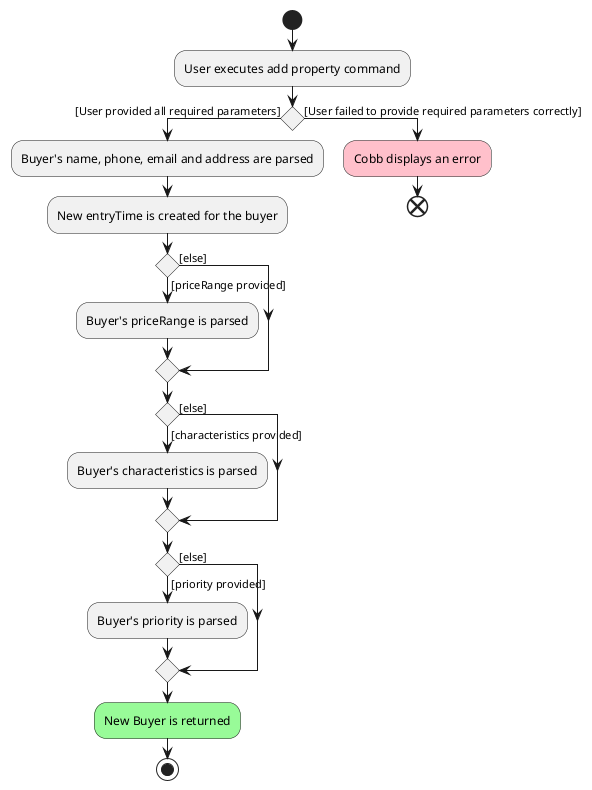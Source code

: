 
@startuml
start
:User executes add property command;

'Since the beta syntax does not support placing the condition outside the
'diamond we place it as the true branch instead.

if () then ([User provided all required parameters])
:Buyer's name, phone, email and address are parsed;
:New entryTime is created for the buyer;
if () then ([priceRange provided])
:Buyer's priceRange is parsed;
else([else])
endif
if () then ([characteristics provided])
:Buyer's characteristics is parsed;
else([else])
endif
if () then ([priority provided])
:Buyer's priority is parsed;
else([else])
endif
#palegreen:New Buyer is returned;
stop
else([User failed to provide required parameters correctly])
#pink:Cobb displays an error;
end
@enduml

